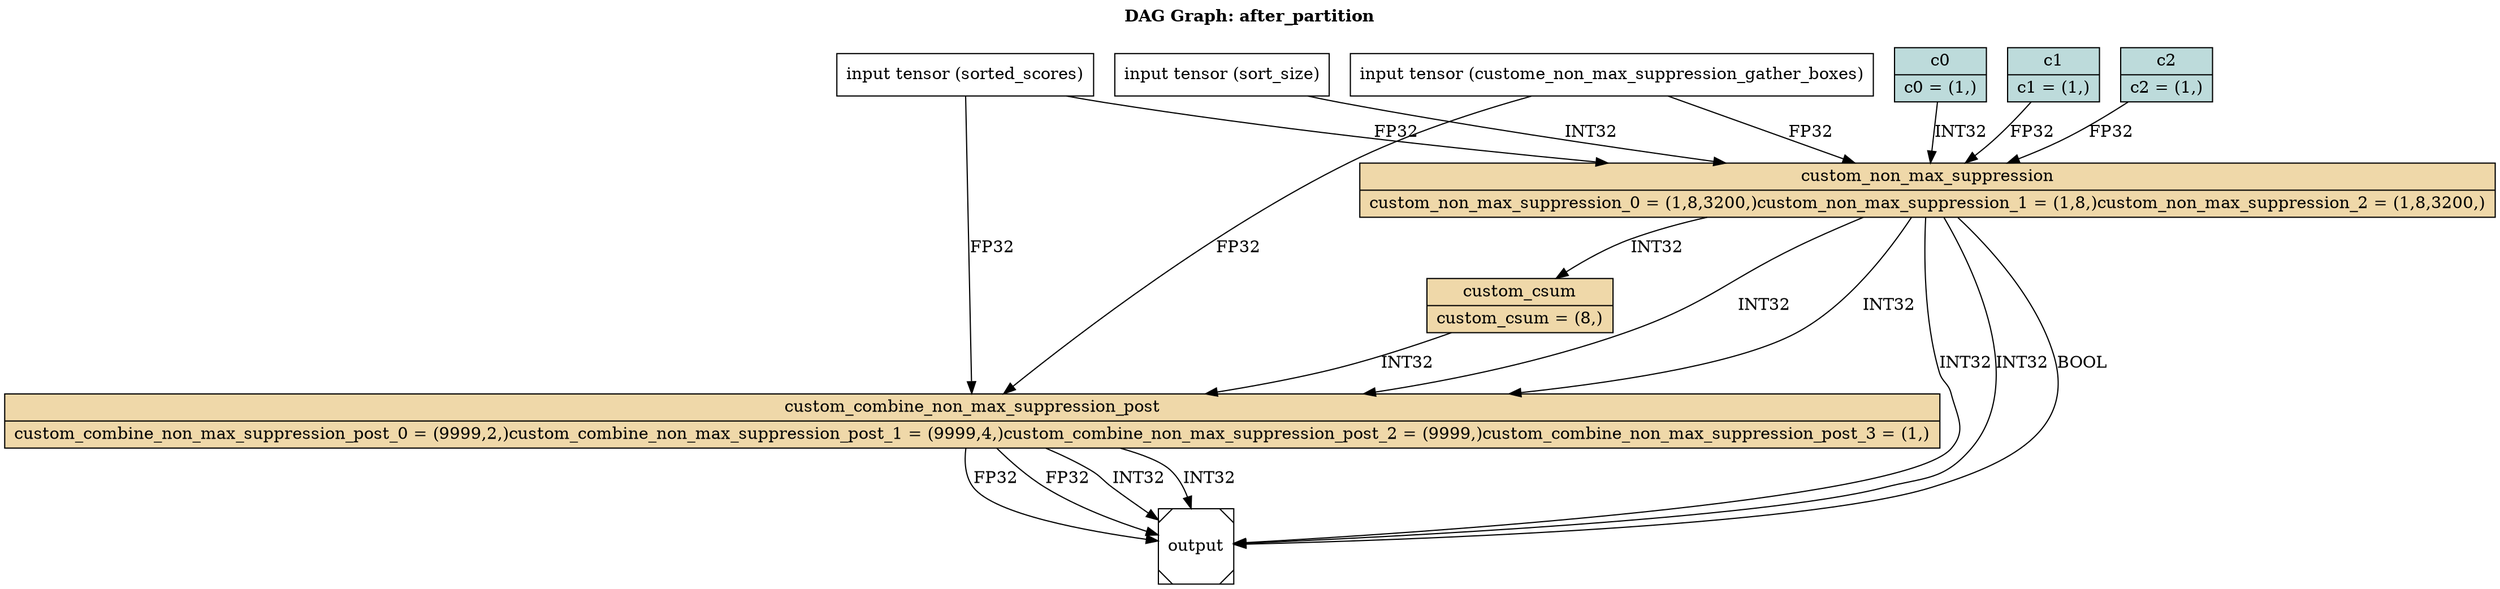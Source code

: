 digraph G {
labelloc="t";
label=<<b>DAG Graph: after_partition</b><br/><br/>>;
tensor_0x31e0c70 [label="{c0|{c0 = (1,)}}", style="solid,filled", fontcolor="#000000", color="#000000", shape="record", fillcolor="#bddbdb" ];
tensor_0x21b0eb0 [label="{c1|{c1 = (1,)}}", style="solid,filled", fontcolor="#000000", color="#000000", shape="record", fillcolor="#bddbdb" ];
tensor_0x31d5660 [label="{c2|{c2 = (1,)}}", style="solid,filled", fontcolor="#000000", color="#000000", shape="record", fillcolor="#bddbdb" ];
tensor_0x2612a90 [label="input tensor (custome_non_max_suppression_gather_boxes)", shape="box", fillcolor="#ffffff" ];
tensor_0x31d8ba0 [label="input tensor (sorted_scores)", shape="box", fillcolor="#ffffff" ];
tensor_0x30db5c0 [label="input tensor (sort_size)", shape="box", fillcolor="#ffffff" ];
node_0x21e7dc0 [label="{custom_non_max_suppression|{custom_non_max_suppression_0 = (1,8,3200,)custom_non_max_suppression_1 = (1,8,)custom_non_max_suppression_2 = (1,8,3200,)}}", style="solid,filled", fontcolor="#000000", color="#000000", shape="record", fillcolor="#efd8a9" ];
node_0x31de260 [label="{custom_csum|{custom_csum = (8,)}}", style="solid,filled", fontcolor="#000000", color="#000000", shape="record", fillcolor="#efd8a9" ];
node_0x2eeadf0 [label="{custom_combine_non_max_suppression_post|{custom_combine_non_max_suppression_post_0 = (9999,2,)custom_combine_non_max_suppression_post_1 = (9999,4,)custom_combine_non_max_suppression_post_2 = (9999,)custom_combine_non_max_suppression_post_3 = (1,)}}", style="solid,filled", fontcolor="#000000", color="#000000", shape="record", fillcolor="#efd8a9" ];
node_output [label="output", shape="Msquare" ];
tensor_0x2612a90 -> node_0x21e7dc0 [label="FP32", color="#000000"]
tensor_0x31d8ba0 -> node_0x21e7dc0 [label="FP32", color="#000000"]
tensor_0x31e0c70 -> node_0x21e7dc0 [label="INT32", color="#000000"]
tensor_0x21b0eb0 -> node_0x21e7dc0 [label="FP32", color="#000000"]
tensor_0x31d5660 -> node_0x21e7dc0 [label="FP32", color="#000000"]
tensor_0x30db5c0 -> node_0x21e7dc0 [label="INT32", color="#000000"]
node_0x21e7dc0 -> node_output [label="INT32", color="#000000"]
node_0x21e7dc0 -> node_output [label="INT32", color="#000000"]
node_0x21e7dc0 -> node_output [label="BOOL", color="#000000"]
node_0x21e7dc0 -> node_0x31de260 [label="INT32", color="#000000"]
tensor_0x2612a90 -> node_0x2eeadf0 [label="FP32", color="#000000"]
tensor_0x31d8ba0 -> node_0x2eeadf0 [label="FP32", color="#000000"]
node_0x21e7dc0 -> node_0x2eeadf0 [label="INT32", color="#000000"]
node_0x21e7dc0 -> node_0x2eeadf0 [label="INT32", color="#000000"]
node_0x31de260 -> node_0x2eeadf0 [label="INT32", color="#000000"]
node_0x2eeadf0 -> node_output [label="INT32", color="#000000"]
node_0x2eeadf0 -> node_output [label="FP32", color="#000000"]
node_0x2eeadf0 -> node_output [label="FP32", color="#000000"]
node_0x2eeadf0 -> node_output [label="INT32", color="#000000"]
}
